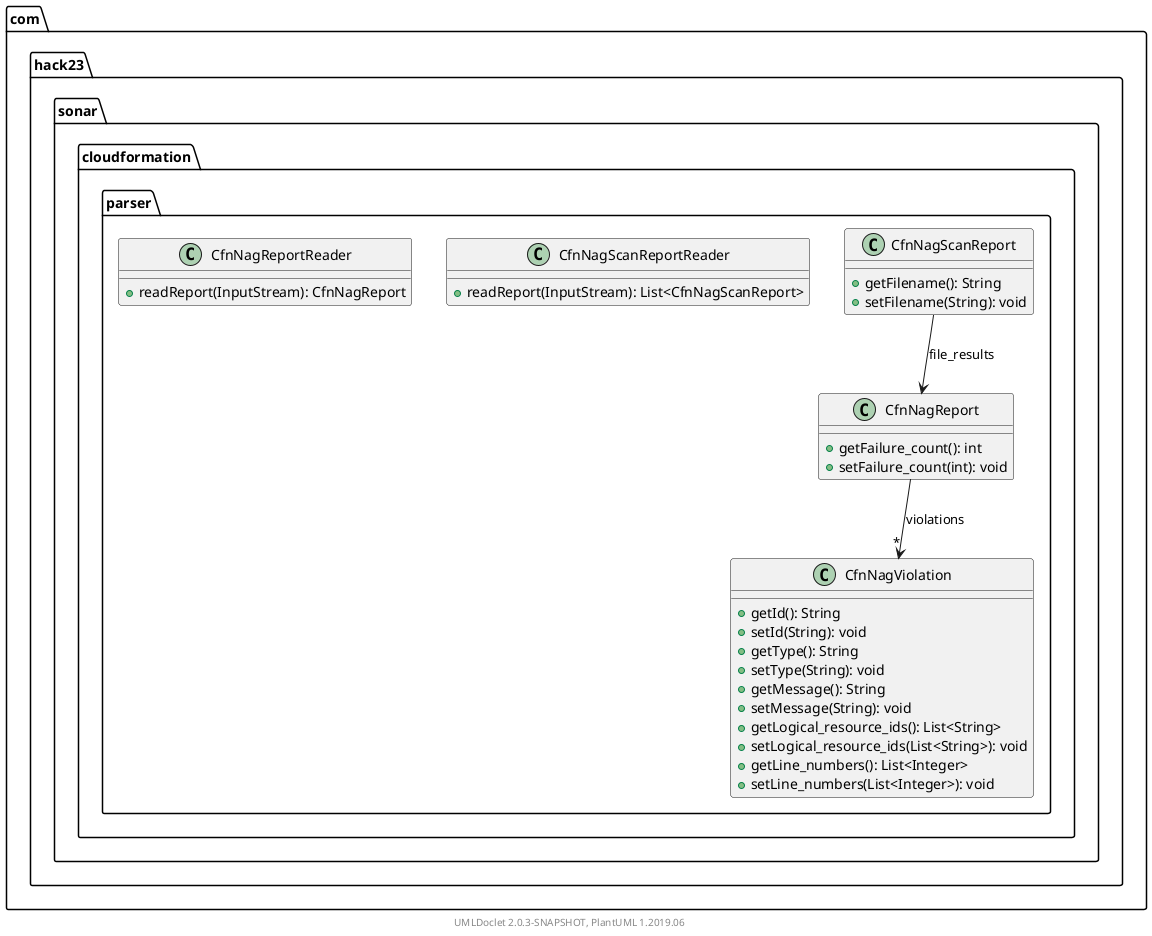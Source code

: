 @startuml
    namespace com.hack23.sonar.cloudformation.parser {

        class CfnNagReport [[CfnNagReport.html]] {
            +getFailure_count(): int
            +setFailure_count(int): void
        }

        class CfnNagScanReport [[CfnNagScanReport.html]] {
            +getFilename(): String
            +setFilename(String): void
        }

        class CfnNagScanReportReader [[CfnNagScanReportReader.html]] {
            +readReport(InputStream): List<CfnNagScanReport>
        }

        class CfnNagReportReader [[CfnNagReportReader.html]] {
            +readReport(InputStream): CfnNagReport
        }

        class CfnNagViolation [[CfnNagViolation.html]] {
            +getId(): String
            +setId(String): void
            +getType(): String
            +setType(String): void
            +getMessage(): String
            +setMessage(String): void
            +getLogical_resource_ids(): List<String>
            +setLogical_resource_ids(List<String>): void
            +getLine_numbers(): List<Integer>
            +setLine_numbers(List<Integer>): void
        }

        CfnNagReport --> "*" CfnNagViolation: violations
        CfnNagScanReport --> CfnNagReport: file_results
    }

    center footer UMLDoclet 2.0.3-SNAPSHOT, PlantUML 1.2019.06
@enduml
